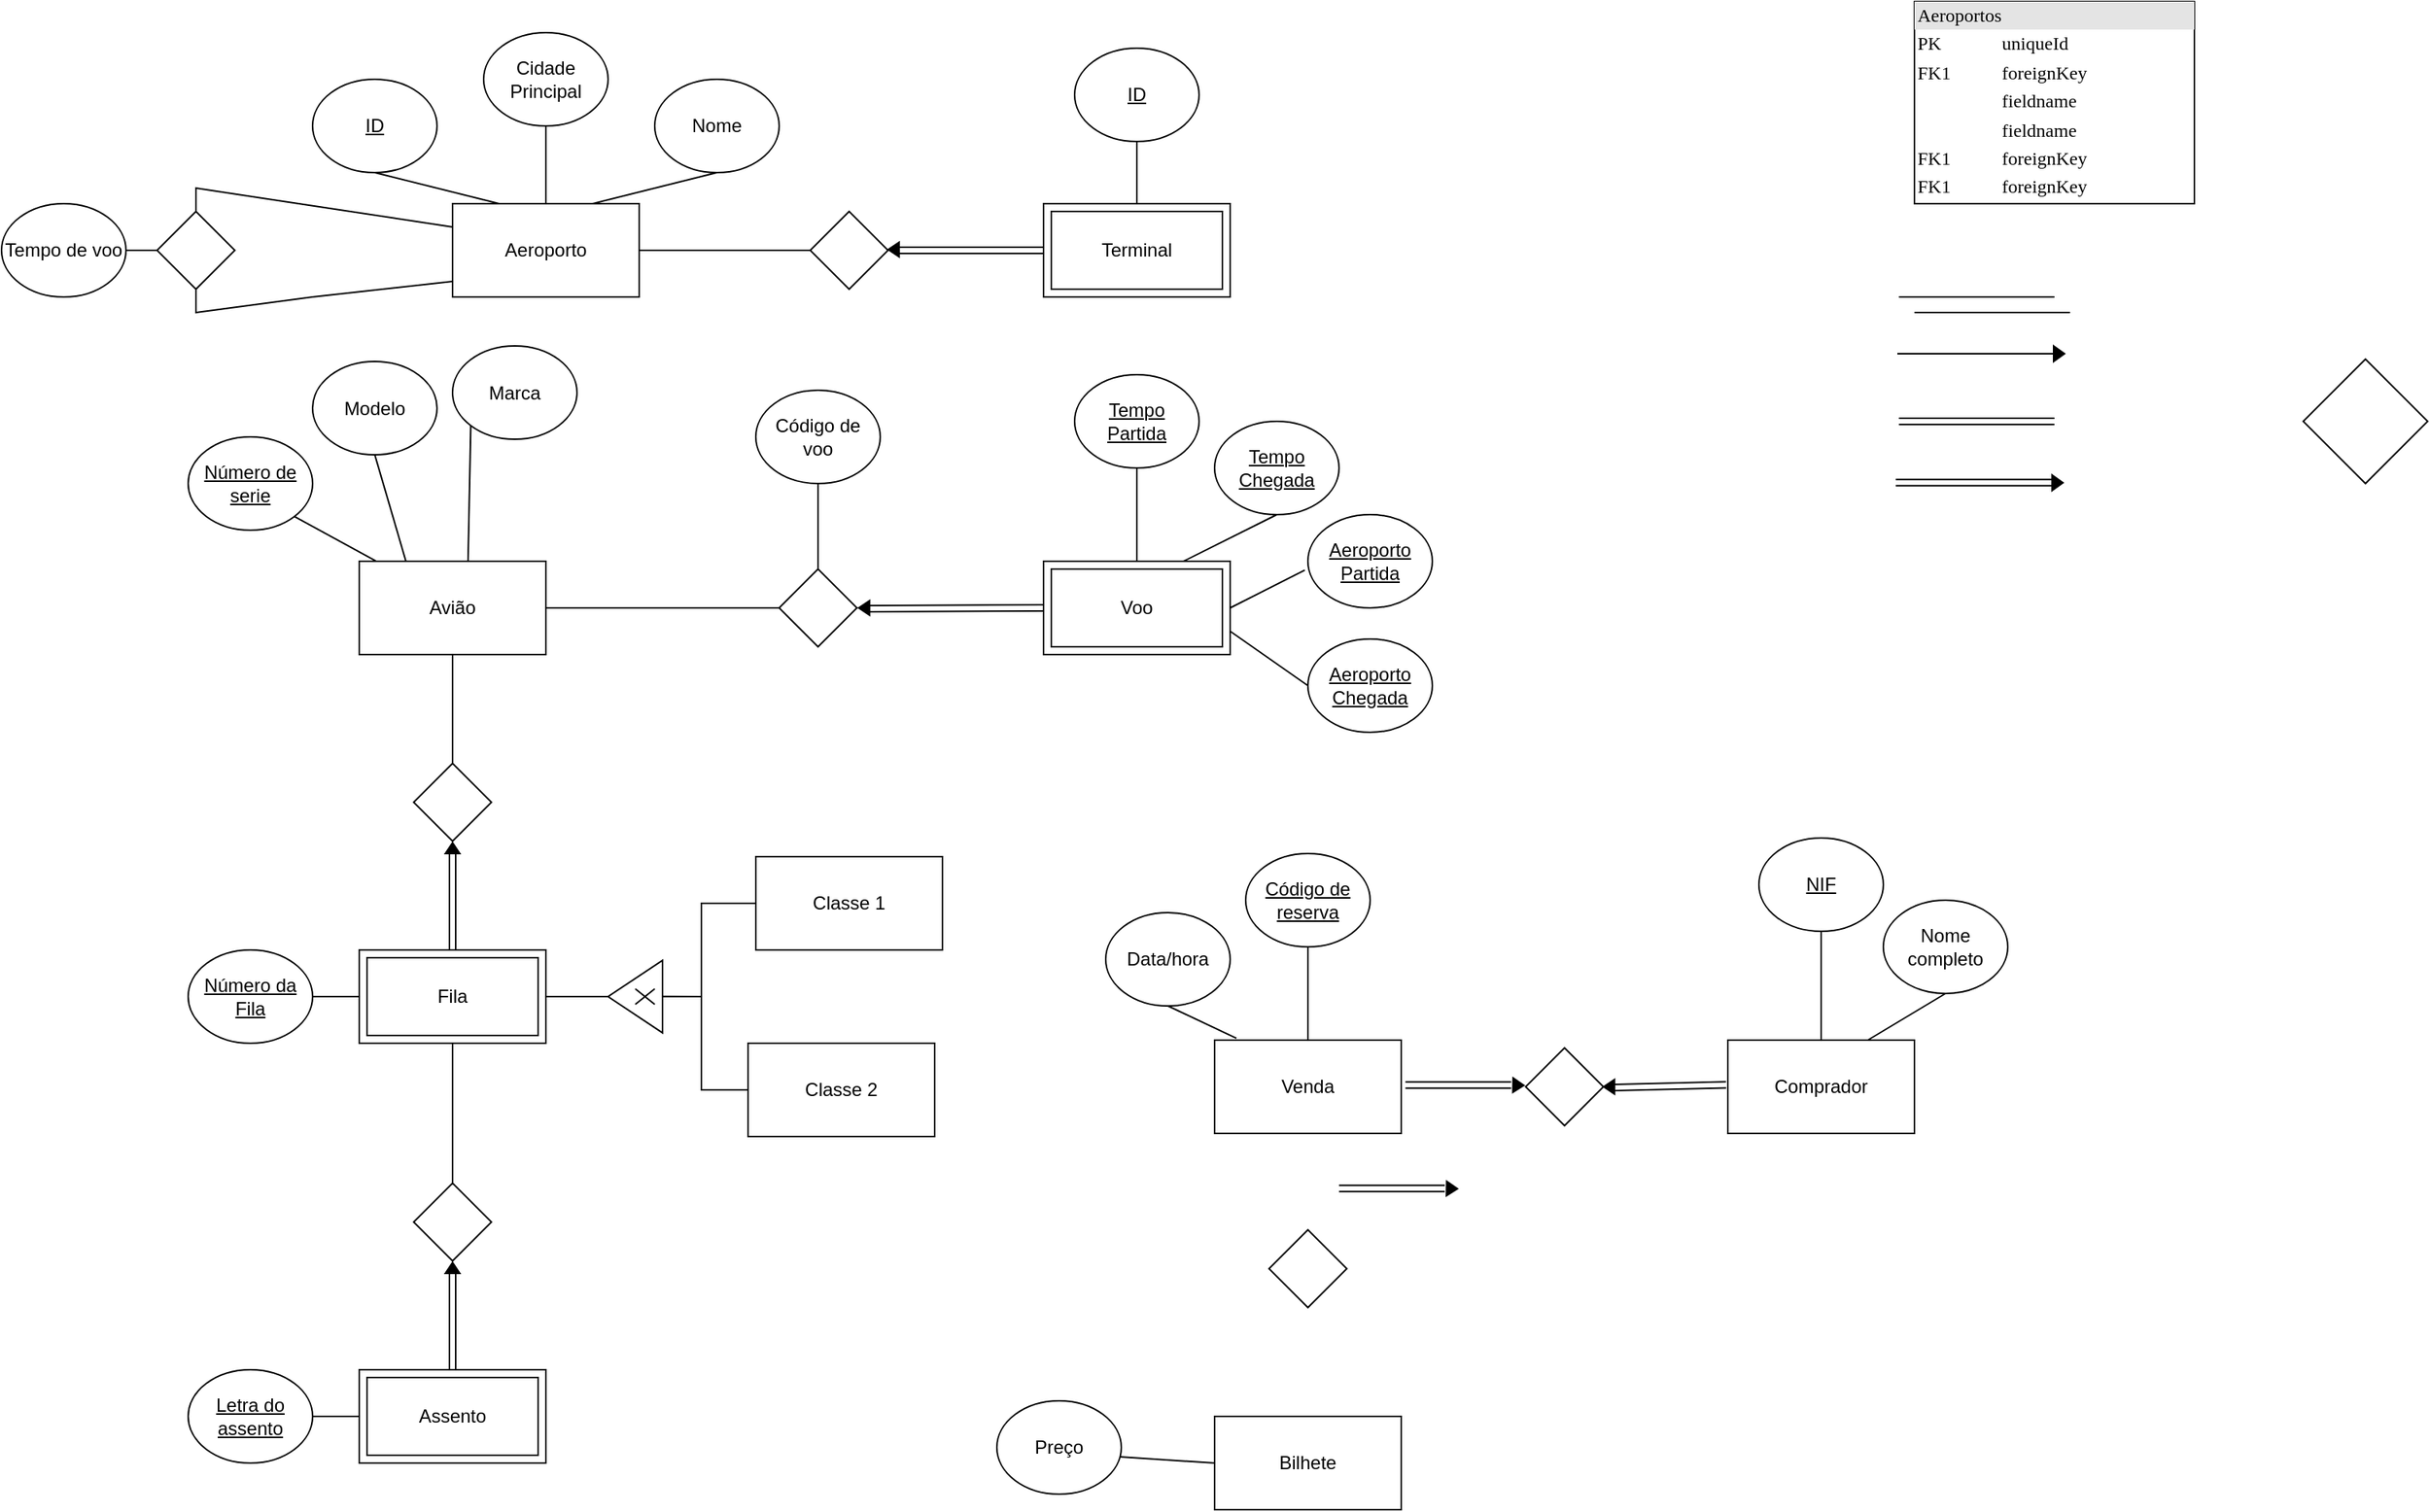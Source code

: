 <mxfile version="27.0.3">
  <diagram name="Page-1" id="2ca16b54-16f6-2749-3443-fa8db7711227">
    <mxGraphModel dx="1880" dy="423" grid="1" gridSize="10" guides="1" tooltips="1" connect="1" arrows="1" fold="1" page="1" pageScale="1" pageWidth="1100" pageHeight="850" background="none" math="0" shadow="0">
      <root>
        <mxCell id="0" />
        <mxCell id="1" parent="0" />
        <mxCell id="2ed32ef02a7f4228-2" value="&lt;div style=&quot;box-sizing: border-box; width: 100%; background: rgb(228, 228, 228); padding: 2px;&quot;&gt;Aeroportos&lt;/div&gt;&lt;table style=&quot;width: 100% ; font-size: 1em&quot; cellpadding=&quot;2&quot; cellspacing=&quot;0&quot;&gt;&lt;tbody&gt;&lt;tr&gt;&lt;td&gt;PK&lt;/td&gt;&lt;td&gt;uniqueId&lt;/td&gt;&lt;/tr&gt;&lt;tr&gt;&lt;td&gt;FK1&lt;/td&gt;&lt;td&gt;foreignKey&lt;/td&gt;&lt;/tr&gt;&lt;tr&gt;&lt;td&gt;&lt;/td&gt;&lt;td&gt;fieldname&lt;/td&gt;&lt;/tr&gt;&lt;tr&gt;&lt;td&gt;&lt;br&gt;&lt;/td&gt;&lt;td&gt;fieldname&lt;br&gt;&lt;/td&gt;&lt;/tr&gt;&lt;tr&gt;&lt;td&gt;FK1&lt;br&gt;&lt;/td&gt;&lt;td&gt;foreignKey&lt;br&gt;&lt;/td&gt;&lt;/tr&gt;&lt;tr&gt;&lt;td&gt;FK1&lt;br&gt;&lt;/td&gt;&lt;td&gt;foreignKey&lt;br&gt;&lt;/td&gt;&lt;/tr&gt;&lt;/tbody&gt;&lt;/table&gt;" style="verticalAlign=top;align=left;overflow=fill;html=1;rounded=0;shadow=0;comic=0;labelBackgroundColor=none;strokeWidth=1;fontFamily=Verdana;fontSize=12" parent="1" vertex="1">
          <mxGeometry x="1090" y="30" width="180" height="130" as="geometry" />
        </mxCell>
        <mxCell id="Xm3tBWq0qwTZGbFQvJrr-5" value="" style="endArrow=none;html=1;rounded=0;" parent="1" edge="1">
          <mxGeometry width="50" height="50" relative="1" as="geometry">
            <mxPoint x="1080" y="220" as="sourcePoint" />
            <mxPoint x="1180" y="220" as="targetPoint" />
          </mxGeometry>
        </mxCell>
        <mxCell id="Xm3tBWq0qwTZGbFQvJrr-7" value="" style="endArrow=classic;html=1;rounded=0;shape=link;" parent="1" edge="1">
          <mxGeometry width="50" height="50" relative="1" as="geometry">
            <mxPoint x="1080" y="300" as="sourcePoint" />
            <mxPoint x="1180" y="300" as="targetPoint" />
          </mxGeometry>
        </mxCell>
        <mxCell id="Xm3tBWq0qwTZGbFQvJrr-26" value="" style="group" parent="1" vertex="1" connectable="0">
          <mxGeometry x="1079" y="251.5" width="107.5" height="10" as="geometry" />
        </mxCell>
        <mxCell id="Xm3tBWq0qwTZGbFQvJrr-24" value="" style="endArrow=none;html=1;rounded=0;" parent="Xm3tBWq0qwTZGbFQvJrr-26" edge="1">
          <mxGeometry width="50" height="50" relative="1" as="geometry">
            <mxPoint y="4.94" as="sourcePoint" />
            <mxPoint x="100" y="4.94" as="targetPoint" />
          </mxGeometry>
        </mxCell>
        <mxCell id="Xm3tBWq0qwTZGbFQvJrr-25" value="" style="verticalLabelPosition=bottom;verticalAlign=top;html=1;shape=mxgraph.basic.acute_triangle;dx=0.5;rotation=90;fillColor=#000000;" parent="Xm3tBWq0qwTZGbFQvJrr-26" vertex="1">
          <mxGeometry x="99" y="1.5" width="10" height="7" as="geometry" />
        </mxCell>
        <mxCell id="Xm3tBWq0qwTZGbFQvJrr-27" value="" style="group" parent="1" vertex="1" connectable="0">
          <mxGeometry x="1078" y="334.5" width="107.5" height="10" as="geometry" />
        </mxCell>
        <mxCell id="Xm3tBWq0qwTZGbFQvJrr-9" value="" style="endArrow=classic;html=1;rounded=0;shape=link;" parent="Xm3tBWq0qwTZGbFQvJrr-27" edge="1">
          <mxGeometry width="50" height="50" relative="1" as="geometry">
            <mxPoint y="4.93" as="sourcePoint" />
            <mxPoint x="100" y="4.93" as="targetPoint" />
          </mxGeometry>
        </mxCell>
        <mxCell id="Xm3tBWq0qwTZGbFQvJrr-23" value="" style="verticalLabelPosition=bottom;verticalAlign=top;html=1;shape=mxgraph.basic.acute_triangle;dx=0.5;rotation=90;fillColor=#000000;" parent="Xm3tBWq0qwTZGbFQvJrr-27" vertex="1">
          <mxGeometry x="99" y="1.5" width="10" height="7" as="geometry" />
        </mxCell>
        <mxCell id="Xm3tBWq0qwTZGbFQvJrr-28" value="" style="rhombus;whiteSpace=wrap;html=1;strokeColor=default;align=center;verticalAlign=top;fontFamily=Helvetica;fontSize=12;fontColor=default;fillColor=#FFFFFF;" parent="1" vertex="1">
          <mxGeometry x="1340" y="260" width="80" height="80" as="geometry" />
        </mxCell>
        <mxCell id="Xm3tBWq0qwTZGbFQvJrr-31" value="" style="endArrow=none;html=1;rounded=0;" parent="1" edge="1">
          <mxGeometry width="50" height="50" relative="1" as="geometry">
            <mxPoint x="1090" y="230" as="sourcePoint" />
            <mxPoint x="1190" y="230" as="targetPoint" />
          </mxGeometry>
        </mxCell>
        <mxCell id="Xm3tBWq0qwTZGbFQvJrr-101" value="Aeroporto" style="rounded=0;whiteSpace=wrap;html=1;" parent="1" vertex="1">
          <mxGeometry x="150" y="160" width="120" height="60" as="geometry" />
        </mxCell>
        <mxCell id="Xm3tBWq0qwTZGbFQvJrr-102" value="&lt;u&gt;ID&lt;/u&gt;" style="ellipse;whiteSpace=wrap;html=1;" parent="1" vertex="1">
          <mxGeometry x="60" y="80" width="80" height="60" as="geometry" />
        </mxCell>
        <mxCell id="Xm3tBWq0qwTZGbFQvJrr-103" value="Cidade&lt;div&gt;Principal&lt;/div&gt;" style="ellipse;whiteSpace=wrap;html=1;" parent="1" vertex="1">
          <mxGeometry x="170" y="50" width="80" height="60" as="geometry" />
        </mxCell>
        <mxCell id="Xm3tBWq0qwTZGbFQvJrr-104" value="Nome" style="ellipse;whiteSpace=wrap;html=1;" parent="1" vertex="1">
          <mxGeometry x="280" y="80" width="80" height="60" as="geometry" />
        </mxCell>
        <mxCell id="Xm3tBWq0qwTZGbFQvJrr-105" value="" style="endArrow=none;html=1;rounded=0;entryX=0.25;entryY=0;entryDx=0;entryDy=0;exitX=0.5;exitY=1;exitDx=0;exitDy=0;" parent="1" source="Xm3tBWq0qwTZGbFQvJrr-102" target="Xm3tBWq0qwTZGbFQvJrr-101" edge="1">
          <mxGeometry width="50" height="50" relative="1" as="geometry">
            <mxPoint x="90" y="140" as="sourcePoint" />
            <mxPoint x="190" y="140" as="targetPoint" />
          </mxGeometry>
        </mxCell>
        <mxCell id="Xm3tBWq0qwTZGbFQvJrr-106" value="" style="endArrow=none;html=1;rounded=0;entryX=0.5;entryY=0;entryDx=0;entryDy=0;exitX=0.5;exitY=1;exitDx=0;exitDy=0;" parent="1" source="Xm3tBWq0qwTZGbFQvJrr-103" target="Xm3tBWq0qwTZGbFQvJrr-101" edge="1">
          <mxGeometry width="50" height="50" relative="1" as="geometry">
            <mxPoint x="160" y="130" as="sourcePoint" />
            <mxPoint x="260" y="130" as="targetPoint" />
          </mxGeometry>
        </mxCell>
        <mxCell id="Xm3tBWq0qwTZGbFQvJrr-107" value="" style="endArrow=none;html=1;rounded=0;entryX=0.5;entryY=1;entryDx=0;entryDy=0;exitX=0.75;exitY=0;exitDx=0;exitDy=0;" parent="1" source="Xm3tBWq0qwTZGbFQvJrr-101" target="Xm3tBWq0qwTZGbFQvJrr-104" edge="1">
          <mxGeometry width="50" height="50" relative="1" as="geometry">
            <mxPoint x="260" y="160" as="sourcePoint" />
            <mxPoint x="340" y="160" as="targetPoint" />
          </mxGeometry>
        </mxCell>
        <mxCell id="Xm3tBWq0qwTZGbFQvJrr-108" value="" style="rhombus;whiteSpace=wrap;html=1;strokeColor=default;align=center;verticalAlign=top;fontFamily=Helvetica;fontSize=12;fontColor=default;fillColor=#FFFFFF;" parent="1" vertex="1">
          <mxGeometry x="380" y="165" width="50" height="50" as="geometry" />
        </mxCell>
        <mxCell id="Xm3tBWq0qwTZGbFQvJrr-109" value="" style="endArrow=none;html=1;rounded=0;exitX=1;exitY=0.5;exitDx=0;exitDy=0;entryX=0;entryY=0.5;entryDx=0;entryDy=0;" parent="1" source="Xm3tBWq0qwTZGbFQvJrr-101" target="Xm3tBWq0qwTZGbFQvJrr-108" edge="1">
          <mxGeometry width="50" height="50" relative="1" as="geometry">
            <mxPoint x="270" y="189.66" as="sourcePoint" />
            <mxPoint x="370" y="189.66" as="targetPoint" />
          </mxGeometry>
        </mxCell>
        <mxCell id="Xm3tBWq0qwTZGbFQvJrr-110" value="" style="rounded=0;whiteSpace=wrap;html=1;" parent="1" vertex="1">
          <mxGeometry x="530" y="160" width="120" height="60" as="geometry" />
        </mxCell>
        <mxCell id="Xm3tBWq0qwTZGbFQvJrr-111" value="" style="group;strokeColor=none;rotation=-180;allowArrows=0;connectable=1;dashed=1;" parent="1" vertex="1" connectable="0">
          <mxGeometry x="430" y="185" width="100" height="10" as="geometry" />
        </mxCell>
        <mxCell id="Xm3tBWq0qwTZGbFQvJrr-112" value="" style="endArrow=classic;html=1;rounded=0;shape=link;exitX=0;exitY=0.5;exitDx=0;exitDy=0;" parent="Xm3tBWq0qwTZGbFQvJrr-111" source="Xm3tBWq0qwTZGbFQvJrr-110" edge="1">
          <mxGeometry width="50" height="50" relative="1" as="geometry">
            <mxPoint x="100" y="5" as="sourcePoint" />
            <mxPoint x="7" y="5" as="targetPoint" />
          </mxGeometry>
        </mxCell>
        <mxCell id="Xm3tBWq0qwTZGbFQvJrr-113" value="" style="verticalLabelPosition=bottom;verticalAlign=top;html=1;shape=mxgraph.basic.acute_triangle;dx=0.5;rotation=-90;fillColor=#000000;" parent="Xm3tBWq0qwTZGbFQvJrr-111" vertex="1">
          <mxGeometry x="-1" y="1" width="9.302" height="7" as="geometry" />
        </mxCell>
        <mxCell id="Xm3tBWq0qwTZGbFQvJrr-114" value="&lt;u&gt;ID&lt;/u&gt;" style="ellipse;whiteSpace=wrap;html=1;" parent="1" vertex="1">
          <mxGeometry x="550" y="60" width="80" height="60" as="geometry" />
        </mxCell>
        <mxCell id="Xm3tBWq0qwTZGbFQvJrr-115" value="" style="endArrow=none;html=1;rounded=0;entryX=0.5;entryY=0;entryDx=0;entryDy=0;exitX=0.5;exitY=1;exitDx=0;exitDy=0;" parent="1" source="Xm3tBWq0qwTZGbFQvJrr-114" target="Xm3tBWq0qwTZGbFQvJrr-110" edge="1">
          <mxGeometry width="50" height="50" relative="1" as="geometry">
            <mxPoint x="550" y="120" as="sourcePoint" />
            <mxPoint x="550" y="170" as="targetPoint" />
          </mxGeometry>
        </mxCell>
        <mxCell id="Xm3tBWq0qwTZGbFQvJrr-116" value="Avião" style="rounded=0;whiteSpace=wrap;html=1;" parent="1" vertex="1">
          <mxGeometry x="90" y="390" width="120" height="60" as="geometry" />
        </mxCell>
        <mxCell id="Xm3tBWq0qwTZGbFQvJrr-118" value="Modelo" style="ellipse;whiteSpace=wrap;html=1;" parent="1" vertex="1">
          <mxGeometry x="60" y="261.5" width="80" height="60" as="geometry" />
        </mxCell>
        <mxCell id="Xm3tBWq0qwTZGbFQvJrr-119" value="Marca" style="ellipse;whiteSpace=wrap;html=1;" parent="1" vertex="1">
          <mxGeometry x="150" y="251.5" width="80" height="60" as="geometry" />
        </mxCell>
        <mxCell id="Xm3tBWq0qwTZGbFQvJrr-120" value="&lt;u&gt;Número de serie&lt;/u&gt;" style="ellipse;whiteSpace=wrap;html=1;" parent="1" vertex="1">
          <mxGeometry x="-20" y="310" width="80" height="60" as="geometry" />
        </mxCell>
        <mxCell id="Xm3tBWq0qwTZGbFQvJrr-121" value="" style="endArrow=none;html=1;rounded=0;entryX=0.5;entryY=0;entryDx=0;entryDy=0;exitX=0.5;exitY=1;exitDx=0;exitDy=0;" parent="1" source="krPzvqMsLFsoxxaBYSxB-17" target="Xm3tBWq0qwTZGbFQvJrr-149" edge="1">
          <mxGeometry width="50" height="50" relative="1" as="geometry">
            <mxPoint x="110" y="320" as="sourcePoint" />
            <mxPoint x="149.17" y="360" as="targetPoint" />
          </mxGeometry>
        </mxCell>
        <mxCell id="Xm3tBWq0qwTZGbFQvJrr-122" value="" style="endArrow=none;html=1;rounded=0;entryX=0.25;entryY=0;entryDx=0;entryDy=0;exitX=0.5;exitY=1;exitDx=0;exitDy=0;" parent="1" source="Xm3tBWq0qwTZGbFQvJrr-118" target="Xm3tBWq0qwTZGbFQvJrr-116" edge="1">
          <mxGeometry width="50" height="50" relative="1" as="geometry">
            <mxPoint x="170" y="330" as="sourcePoint" />
            <mxPoint x="170" y="380" as="targetPoint" />
          </mxGeometry>
        </mxCell>
        <mxCell id="Xm3tBWq0qwTZGbFQvJrr-123" value="" style="endArrow=none;html=1;rounded=0;entryX=0.583;entryY=0;entryDx=0;entryDy=0;exitX=0;exitY=1;exitDx=0;exitDy=0;entryPerimeter=0;" parent="1" source="Xm3tBWq0qwTZGbFQvJrr-119" target="Xm3tBWq0qwTZGbFQvJrr-116" edge="1">
          <mxGeometry width="50" height="50" relative="1" as="geometry">
            <mxPoint x="230" y="370" as="sourcePoint" />
            <mxPoint x="230" y="420" as="targetPoint" />
          </mxGeometry>
        </mxCell>
        <mxCell id="Xm3tBWq0qwTZGbFQvJrr-124" value="" style="endArrow=none;html=1;rounded=0;entryX=0.089;entryY=-0.004;entryDx=0;entryDy=0;exitX=1;exitY=1;exitDx=0;exitDy=0;entryPerimeter=0;" parent="1" source="Xm3tBWq0qwTZGbFQvJrr-120" target="Xm3tBWq0qwTZGbFQvJrr-116" edge="1">
          <mxGeometry width="50" height="50" relative="1" as="geometry">
            <mxPoint x="160" y="340" as="sourcePoint" />
            <mxPoint x="160" y="390" as="targetPoint" />
          </mxGeometry>
        </mxCell>
        <mxCell id="Xm3tBWq0qwTZGbFQvJrr-125" value="" style="endArrow=none;html=1;rounded=0;exitX=0.5;exitY=1;exitDx=0;exitDy=0;entryX=0.5;entryY=0;entryDx=0;entryDy=0;" parent="1" source="Xm3tBWq0qwTZGbFQvJrr-116" target="Xm3tBWq0qwTZGbFQvJrr-126" edge="1">
          <mxGeometry width="50" height="50" relative="1" as="geometry">
            <mxPoint x="130" y="500" as="sourcePoint" />
            <mxPoint x="150" y="520" as="targetPoint" />
          </mxGeometry>
        </mxCell>
        <mxCell id="Xm3tBWq0qwTZGbFQvJrr-126" value="" style="rhombus;whiteSpace=wrap;html=1;strokeColor=default;align=center;verticalAlign=top;fontFamily=Helvetica;fontSize=12;fontColor=default;fillColor=#FFFFFF;" parent="1" vertex="1">
          <mxGeometry x="125" y="520" width="50" height="50" as="geometry" />
        </mxCell>
        <mxCell id="Xm3tBWq0qwTZGbFQvJrr-127" value="" style="group;strokeColor=none;rotation=-90;allowArrows=0;connectable=1;dashed=1;" parent="1" vertex="1" connectable="0">
          <mxGeometry x="100" y="616" width="100" height="10" as="geometry" />
        </mxCell>
        <mxCell id="Xm3tBWq0qwTZGbFQvJrr-128" value="" style="endArrow=classic;html=1;rounded=0;shape=link;exitX=0.5;exitY=0;exitDx=0;exitDy=0;" parent="Xm3tBWq0qwTZGbFQvJrr-127" source="Xm3tBWq0qwTZGbFQvJrr-131" edge="1">
          <mxGeometry width="50" height="50" relative="1" as="geometry">
            <mxPoint x="50.0" y="55" as="sourcePoint" />
            <mxPoint x="50.0" y="-38" as="targetPoint" />
          </mxGeometry>
        </mxCell>
        <mxCell id="Xm3tBWq0qwTZGbFQvJrr-129" value="" style="verticalLabelPosition=bottom;verticalAlign=top;html=1;shape=mxgraph.basic.acute_triangle;dx=0.5;rotation=0;fillColor=#000000;" parent="Xm3tBWq0qwTZGbFQvJrr-127" vertex="1">
          <mxGeometry x="45.35" y="-45" width="9.302" height="7" as="geometry" />
        </mxCell>
        <mxCell id="Xm3tBWq0qwTZGbFQvJrr-130" value="" style="group" parent="1" vertex="1" connectable="0">
          <mxGeometry x="90" y="640" width="120" height="60" as="geometry" />
        </mxCell>
        <mxCell id="Xm3tBWq0qwTZGbFQvJrr-131" value="" style="rounded=0;whiteSpace=wrap;html=1;" parent="Xm3tBWq0qwTZGbFQvJrr-130" vertex="1">
          <mxGeometry width="120" height="60" as="geometry" />
        </mxCell>
        <mxCell id="Xm3tBWq0qwTZGbFQvJrr-132" value="Fila" style="rounded=0;whiteSpace=wrap;html=1;" parent="Xm3tBWq0qwTZGbFQvJrr-130" vertex="1">
          <mxGeometry x="5" y="5" width="110" height="50" as="geometry" />
        </mxCell>
        <mxCell id="Xm3tBWq0qwTZGbFQvJrr-133" value="" style="rhombus;whiteSpace=wrap;html=1;strokeColor=default;align=center;verticalAlign=top;fontFamily=Helvetica;fontSize=12;fontColor=default;fillColor=#FFFFFF;" parent="1" vertex="1">
          <mxGeometry x="125" y="790" width="50" height="50" as="geometry" />
        </mxCell>
        <mxCell id="Xm3tBWq0qwTZGbFQvJrr-134" value="" style="group;strokeColor=none;rotation=-90;allowArrows=0;connectable=1;dashed=1;" parent="1" vertex="1" connectable="0">
          <mxGeometry x="100" y="886" width="100" height="10" as="geometry" />
        </mxCell>
        <mxCell id="Xm3tBWq0qwTZGbFQvJrr-135" value="" style="endArrow=classic;html=1;rounded=0;shape=link;exitX=0.5;exitY=0;exitDx=0;exitDy=0;" parent="Xm3tBWq0qwTZGbFQvJrr-134" source="Xm3tBWq0qwTZGbFQvJrr-138" edge="1">
          <mxGeometry width="50" height="50" relative="1" as="geometry">
            <mxPoint x="50.0" y="55" as="sourcePoint" />
            <mxPoint x="50.0" y="-38" as="targetPoint" />
          </mxGeometry>
        </mxCell>
        <mxCell id="Xm3tBWq0qwTZGbFQvJrr-136" value="" style="verticalLabelPosition=bottom;verticalAlign=top;html=1;shape=mxgraph.basic.acute_triangle;dx=0.5;rotation=0;fillColor=#000000;" parent="Xm3tBWq0qwTZGbFQvJrr-134" vertex="1">
          <mxGeometry x="45.35" y="-45" width="9.302" height="7" as="geometry" />
        </mxCell>
        <mxCell id="Xm3tBWq0qwTZGbFQvJrr-137" value="" style="group" parent="1" vertex="1" connectable="0">
          <mxGeometry x="90" y="910" width="120" height="60" as="geometry" />
        </mxCell>
        <mxCell id="Xm3tBWq0qwTZGbFQvJrr-138" value="" style="rounded=0;whiteSpace=wrap;html=1;" parent="Xm3tBWq0qwTZGbFQvJrr-137" vertex="1">
          <mxGeometry width="120" height="60" as="geometry" />
        </mxCell>
        <mxCell id="Xm3tBWq0qwTZGbFQvJrr-139" value="Assento" style="rounded=0;whiteSpace=wrap;html=1;" parent="Xm3tBWq0qwTZGbFQvJrr-137" vertex="1">
          <mxGeometry x="5" y="5" width="110" height="50" as="geometry" />
        </mxCell>
        <mxCell id="Xm3tBWq0qwTZGbFQvJrr-140" value="" style="endArrow=none;html=1;rounded=0;exitX=0.5;exitY=1;exitDx=0;exitDy=0;entryX=0.5;entryY=0;entryDx=0;entryDy=0;" parent="1" source="Xm3tBWq0qwTZGbFQvJrr-131" target="Xm3tBWq0qwTZGbFQvJrr-133" edge="1">
          <mxGeometry width="50" height="50" relative="1" as="geometry">
            <mxPoint x="130" y="710" as="sourcePoint" />
            <mxPoint x="130" y="780" as="targetPoint" />
          </mxGeometry>
        </mxCell>
        <mxCell id="Xm3tBWq0qwTZGbFQvJrr-141" value="" style="group" parent="1" vertex="1" connectable="0">
          <mxGeometry x="250" y="646.66" width="35" height="46.67" as="geometry" />
        </mxCell>
        <mxCell id="Xm3tBWq0qwTZGbFQvJrr-142" value="" style="triangle;whiteSpace=wrap;html=1;rotation=-180;" parent="Xm3tBWq0qwTZGbFQvJrr-141" vertex="1">
          <mxGeometry y="-1.137e-13" width="35" height="46.67" as="geometry" />
        </mxCell>
        <mxCell id="Xm3tBWq0qwTZGbFQvJrr-143" value="" style="shape=mxgraph.sysml.x;" parent="Xm3tBWq0qwTZGbFQvJrr-141" vertex="1">
          <mxGeometry x="17.5" y="18.34" width="12.5" height="10" as="geometry" />
        </mxCell>
        <mxCell id="Xm3tBWq0qwTZGbFQvJrr-144" value="" style="endArrow=none;html=1;rounded=0;exitX=1;exitY=0.5;exitDx=0;exitDy=0;entryX=1;entryY=0.5;entryDx=0;entryDy=0;" parent="1" source="Xm3tBWq0qwTZGbFQvJrr-131" target="Xm3tBWq0qwTZGbFQvJrr-142" edge="1">
          <mxGeometry width="50" height="50" relative="1" as="geometry">
            <mxPoint x="230" y="680" as="sourcePoint" />
            <mxPoint x="230" y="750" as="targetPoint" />
          </mxGeometry>
        </mxCell>
        <mxCell id="Xm3tBWq0qwTZGbFQvJrr-145" value="Classe 1" style="rounded=0;whiteSpace=wrap;html=1;" parent="1" vertex="1">
          <mxGeometry x="345" y="580" width="120" height="60" as="geometry" />
        </mxCell>
        <mxCell id="Xm3tBWq0qwTZGbFQvJrr-146" value="Classe 2" style="rounded=0;whiteSpace=wrap;html=1;" parent="1" vertex="1">
          <mxGeometry x="340" y="700" width="120" height="60" as="geometry" />
        </mxCell>
        <mxCell id="Xm3tBWq0qwTZGbFQvJrr-147" value="" style="endArrow=none;html=1;rounded=0;exitX=1;exitY=0.5;exitDx=0;exitDy=0;entryX=0;entryY=0.5;entryDx=0;entryDy=0;" parent="1" target="Xm3tBWq0qwTZGbFQvJrr-145" edge="1">
          <mxGeometry width="50" height="50" relative="1" as="geometry">
            <mxPoint x="285" y="669.83" as="sourcePoint" />
            <mxPoint x="310" y="570" as="targetPoint" />
            <Array as="points">
              <mxPoint x="310" y="670" />
              <mxPoint x="310" y="610" />
            </Array>
          </mxGeometry>
        </mxCell>
        <mxCell id="Xm3tBWq0qwTZGbFQvJrr-148" value="" style="endArrow=none;html=1;rounded=0;entryX=0;entryY=0.5;entryDx=0;entryDy=0;exitX=0;exitY=0.5;exitDx=0;exitDy=0;" parent="1" source="Xm3tBWq0qwTZGbFQvJrr-142" target="Xm3tBWq0qwTZGbFQvJrr-146" edge="1">
          <mxGeometry width="50" height="50" relative="1" as="geometry">
            <mxPoint x="285" y="670" as="sourcePoint" />
            <mxPoint x="340" y="730" as="targetPoint" />
            <Array as="points">
              <mxPoint x="310" y="670" />
              <mxPoint x="310" y="730" />
            </Array>
          </mxGeometry>
        </mxCell>
        <mxCell id="Xm3tBWq0qwTZGbFQvJrr-149" value="" style="rhombus;whiteSpace=wrap;html=1;strokeColor=default;align=center;verticalAlign=top;fontFamily=Helvetica;fontSize=12;fontColor=default;fillColor=#FFFFFF;" parent="1" vertex="1">
          <mxGeometry x="360" y="395" width="50" height="50" as="geometry" />
        </mxCell>
        <mxCell id="Xm3tBWq0qwTZGbFQvJrr-150" value="" style="endArrow=none;html=1;rounded=0;exitX=1;exitY=0.5;exitDx=0;exitDy=0;entryX=0;entryY=0.5;entryDx=0;entryDy=0;" parent="1" source="Xm3tBWq0qwTZGbFQvJrr-116" target="Xm3tBWq0qwTZGbFQvJrr-149" edge="1">
          <mxGeometry width="50" height="50" relative="1" as="geometry">
            <mxPoint x="220" y="450" as="sourcePoint" />
            <mxPoint x="330" y="450" as="targetPoint" />
          </mxGeometry>
        </mxCell>
        <mxCell id="Xm3tBWq0qwTZGbFQvJrr-151" value="" style="group;strokeColor=none;rotation=-180;allowArrows=0;connectable=1;dashed=1;" parent="1" vertex="1" connectable="0">
          <mxGeometry x="411" y="415.5" width="100" height="10" as="geometry" />
        </mxCell>
        <mxCell id="Xm3tBWq0qwTZGbFQvJrr-152" value="" style="endArrow=classic;html=1;rounded=0;shape=link;exitX=0;exitY=0.5;exitDx=0;exitDy=0;" parent="Xm3tBWq0qwTZGbFQvJrr-151" source="Xm3tBWq0qwTZGbFQvJrr-155" edge="1">
          <mxGeometry width="50" height="50" relative="1" as="geometry">
            <mxPoint x="100" y="5" as="sourcePoint" />
            <mxPoint x="7" y="5" as="targetPoint" />
          </mxGeometry>
        </mxCell>
        <mxCell id="Xm3tBWq0qwTZGbFQvJrr-153" value="" style="verticalLabelPosition=bottom;verticalAlign=top;html=1;shape=mxgraph.basic.acute_triangle;dx=0.5;rotation=-90;fillColor=#000000;" parent="Xm3tBWq0qwTZGbFQvJrr-151" vertex="1">
          <mxGeometry x="-1" y="1" width="9.302" height="7" as="geometry" />
        </mxCell>
        <mxCell id="Xm3tBWq0qwTZGbFQvJrr-154" value="" style="group" parent="1" vertex="1" connectable="0">
          <mxGeometry x="530" y="390" width="120" height="60" as="geometry" />
        </mxCell>
        <mxCell id="Xm3tBWq0qwTZGbFQvJrr-155" value="" style="rounded=0;whiteSpace=wrap;html=1;" parent="Xm3tBWq0qwTZGbFQvJrr-154" vertex="1">
          <mxGeometry width="120" height="60" as="geometry" />
        </mxCell>
        <mxCell id="Xm3tBWq0qwTZGbFQvJrr-156" value="Voo" style="rounded=0;whiteSpace=wrap;html=1;" parent="Xm3tBWq0qwTZGbFQvJrr-154" vertex="1">
          <mxGeometry x="5" y="5" width="110" height="50" as="geometry" />
        </mxCell>
        <mxCell id="Xm3tBWq0qwTZGbFQvJrr-157" value="&lt;u&gt;Tempo&lt;/u&gt;&lt;div&gt;&lt;u&gt;Partida&lt;/u&gt;&lt;/div&gt;" style="ellipse;whiteSpace=wrap;html=1;" parent="1" vertex="1">
          <mxGeometry x="550" y="270" width="80" height="60" as="geometry" />
        </mxCell>
        <mxCell id="Xm3tBWq0qwTZGbFQvJrr-158" value="&lt;u&gt;Tempo&lt;/u&gt;&lt;div&gt;&lt;u&gt;Chegada&lt;/u&gt;&lt;/div&gt;" style="ellipse;whiteSpace=wrap;html=1;" parent="1" vertex="1">
          <mxGeometry x="640" y="300" width="80" height="60" as="geometry" />
        </mxCell>
        <mxCell id="Xm3tBWq0qwTZGbFQvJrr-160" value="" style="endArrow=none;html=1;rounded=0;entryX=0.5;entryY=1;entryDx=0;entryDy=0;exitX=0.5;exitY=0;exitDx=0;exitDy=0;" parent="1" source="Xm3tBWq0qwTZGbFQvJrr-155" target="Xm3tBWq0qwTZGbFQvJrr-157" edge="1">
          <mxGeometry width="50" height="50" relative="1" as="geometry">
            <mxPoint x="540" y="370" as="sourcePoint" />
            <mxPoint x="620" y="350" as="targetPoint" />
          </mxGeometry>
        </mxCell>
        <mxCell id="Xm3tBWq0qwTZGbFQvJrr-161" value="" style="endArrow=none;html=1;rounded=0;entryX=0.5;entryY=1;entryDx=0;entryDy=0;exitX=0.75;exitY=0;exitDx=0;exitDy=0;" parent="1" source="Xm3tBWq0qwTZGbFQvJrr-155" target="Xm3tBWq0qwTZGbFQvJrr-158" edge="1">
          <mxGeometry width="50" height="50" relative="1" as="geometry">
            <mxPoint x="670" y="425.5" as="sourcePoint" />
            <mxPoint x="670" y="365.5" as="targetPoint" />
          </mxGeometry>
        </mxCell>
        <mxCell id="krPzvqMsLFsoxxaBYSxB-1" value="&lt;u&gt;Número da Fila&lt;/u&gt;" style="ellipse;whiteSpace=wrap;html=1;" vertex="1" parent="1">
          <mxGeometry x="-20" y="640" width="80" height="60" as="geometry" />
        </mxCell>
        <mxCell id="krPzvqMsLFsoxxaBYSxB-3" value="" style="endArrow=none;html=1;rounded=0;exitX=1;exitY=0.5;exitDx=0;exitDy=0;entryX=0;entryY=0.5;entryDx=0;entryDy=0;" edge="1" parent="1" source="krPzvqMsLFsoxxaBYSxB-1" target="Xm3tBWq0qwTZGbFQvJrr-131">
          <mxGeometry width="50" height="50" relative="1" as="geometry">
            <mxPoint x="300" y="500" as="sourcePoint" />
            <mxPoint x="350" y="450" as="targetPoint" />
          </mxGeometry>
        </mxCell>
        <mxCell id="krPzvqMsLFsoxxaBYSxB-4" value="&lt;u&gt;Letra do assento&lt;/u&gt;" style="ellipse;whiteSpace=wrap;html=1;" vertex="1" parent="1">
          <mxGeometry x="-20" y="910" width="80" height="60" as="geometry" />
        </mxCell>
        <mxCell id="krPzvqMsLFsoxxaBYSxB-5" value="" style="endArrow=none;html=1;rounded=0;exitX=1;exitY=0.5;exitDx=0;exitDy=0;entryX=0;entryY=0.5;entryDx=0;entryDy=0;" edge="1" parent="1" source="krPzvqMsLFsoxxaBYSxB-4">
          <mxGeometry width="50" height="50" relative="1" as="geometry">
            <mxPoint x="300" y="770" as="sourcePoint" />
            <mxPoint x="90" y="940" as="targetPoint" />
          </mxGeometry>
        </mxCell>
        <mxCell id="krPzvqMsLFsoxxaBYSxB-6" value="&lt;u&gt;Aeroporto Chegada&lt;/u&gt;" style="ellipse;whiteSpace=wrap;html=1;" vertex="1" parent="1">
          <mxGeometry x="700" y="440" width="80" height="60" as="geometry" />
        </mxCell>
        <mxCell id="krPzvqMsLFsoxxaBYSxB-7" value="&lt;u&gt;Aeroporto Partida&lt;/u&gt;" style="ellipse;whiteSpace=wrap;html=1;" vertex="1" parent="1">
          <mxGeometry x="700" y="360" width="80" height="60" as="geometry" />
        </mxCell>
        <mxCell id="krPzvqMsLFsoxxaBYSxB-8" value="" style="endArrow=none;html=1;rounded=0;entryX=0;entryY=0.5;entryDx=0;entryDy=0;exitX=1;exitY=0.75;exitDx=0;exitDy=0;" edge="1" parent="1" target="krPzvqMsLFsoxxaBYSxB-6" source="Xm3tBWq0qwTZGbFQvJrr-155">
          <mxGeometry width="50" height="50" relative="1" as="geometry">
            <mxPoint x="551" y="605" as="sourcePoint" />
            <mxPoint x="581" y="565" as="targetPoint" />
          </mxGeometry>
        </mxCell>
        <mxCell id="krPzvqMsLFsoxxaBYSxB-9" value="" style="endArrow=none;html=1;rounded=0;entryX=-0.025;entryY=0.595;entryDx=0;entryDy=0;exitX=1;exitY=0.5;exitDx=0;exitDy=0;entryPerimeter=0;" edge="1" parent="1" target="krPzvqMsLFsoxxaBYSxB-7" source="Xm3tBWq0qwTZGbFQvJrr-155">
          <mxGeometry width="50" height="50" relative="1" as="geometry">
            <mxPoint x="581" y="605" as="sourcePoint" />
            <mxPoint x="631" y="580.5" as="targetPoint" />
          </mxGeometry>
        </mxCell>
        <mxCell id="krPzvqMsLFsoxxaBYSxB-10" value="" style="rhombus;whiteSpace=wrap;html=1;strokeColor=default;align=center;verticalAlign=top;fontFamily=Helvetica;fontSize=12;fontColor=default;fillColor=#FFFFFF;" vertex="1" parent="1">
          <mxGeometry x="-40" y="165" width="50" height="50" as="geometry" />
        </mxCell>
        <mxCell id="krPzvqMsLFsoxxaBYSxB-12" value="" style="endArrow=none;html=1;rounded=0;exitX=0.5;exitY=1;exitDx=0;exitDy=0;" edge="1" parent="1" source="krPzvqMsLFsoxxaBYSxB-10">
          <mxGeometry width="50" height="50" relative="1" as="geometry">
            <mxPoint x="220" y="310" as="sourcePoint" />
            <mxPoint x="150" y="210" as="targetPoint" />
            <Array as="points">
              <mxPoint x="-15" y="230" />
              <mxPoint x="60" y="220" />
            </Array>
          </mxGeometry>
        </mxCell>
        <mxCell id="krPzvqMsLFsoxxaBYSxB-13" value="" style="endArrow=none;html=1;rounded=0;exitX=0.5;exitY=0;exitDx=0;exitDy=0;entryX=0;entryY=0.25;entryDx=0;entryDy=0;" edge="1" parent="1" source="krPzvqMsLFsoxxaBYSxB-10" target="Xm3tBWq0qwTZGbFQvJrr-101">
          <mxGeometry width="50" height="50" relative="1" as="geometry">
            <mxPoint x="220" y="310" as="sourcePoint" />
            <mxPoint x="270" y="260" as="targetPoint" />
            <Array as="points">
              <mxPoint x="-15" y="150" />
            </Array>
          </mxGeometry>
        </mxCell>
        <mxCell id="krPzvqMsLFsoxxaBYSxB-14" value="" style="endArrow=none;html=1;rounded=0;entryX=0;entryY=0.5;entryDx=0;entryDy=0;" edge="1" parent="1" target="krPzvqMsLFsoxxaBYSxB-10">
          <mxGeometry width="50" height="50" relative="1" as="geometry">
            <mxPoint x="-60" y="190" as="sourcePoint" />
            <mxPoint x="270" y="260" as="targetPoint" />
          </mxGeometry>
        </mxCell>
        <mxCell id="krPzvqMsLFsoxxaBYSxB-15" value="Tempo de voo" style="ellipse;whiteSpace=wrap;html=1;" vertex="1" parent="1">
          <mxGeometry x="-140" y="160" width="80" height="60" as="geometry" />
        </mxCell>
        <mxCell id="krPzvqMsLFsoxxaBYSxB-16" value="Terminal" style="rounded=0;whiteSpace=wrap;html=1;" vertex="1" parent="1">
          <mxGeometry x="535" y="165" width="110" height="50" as="geometry" />
        </mxCell>
        <mxCell id="krPzvqMsLFsoxxaBYSxB-17" value="Código de&lt;div&gt;voo&lt;/div&gt;" style="ellipse;whiteSpace=wrap;html=1;" vertex="1" parent="1">
          <mxGeometry x="345" y="280" width="80" height="60" as="geometry" />
        </mxCell>
        <mxCell id="krPzvqMsLFsoxxaBYSxB-19" value="" style="group" vertex="1" connectable="0" parent="1">
          <mxGeometry x="640" y="698" width="120" height="60" as="geometry" />
        </mxCell>
        <mxCell id="krPzvqMsLFsoxxaBYSxB-20" value="Venda" style="rounded=0;whiteSpace=wrap;html=1;" vertex="1" parent="krPzvqMsLFsoxxaBYSxB-19">
          <mxGeometry width="120" height="60" as="geometry" />
        </mxCell>
        <mxCell id="krPzvqMsLFsoxxaBYSxB-22" value="&lt;u&gt;Código de reserva&lt;/u&gt;" style="ellipse;whiteSpace=wrap;html=1;" vertex="1" parent="1">
          <mxGeometry x="660" y="578" width="80" height="60" as="geometry" />
        </mxCell>
        <mxCell id="krPzvqMsLFsoxxaBYSxB-23" value="Data/hora" style="ellipse;whiteSpace=wrap;html=1;" vertex="1" parent="1">
          <mxGeometry x="570" y="616" width="80" height="60" as="geometry" />
        </mxCell>
        <mxCell id="krPzvqMsLFsoxxaBYSxB-24" value="" style="endArrow=none;html=1;rounded=0;entryX=0.5;entryY=1;entryDx=0;entryDy=0;exitX=0.5;exitY=0;exitDx=0;exitDy=0;" edge="1" parent="1" source="krPzvqMsLFsoxxaBYSxB-20" target="krPzvqMsLFsoxxaBYSxB-22">
          <mxGeometry width="50" height="50" relative="1" as="geometry">
            <mxPoint x="650" y="678" as="sourcePoint" />
            <mxPoint x="730" y="658" as="targetPoint" />
          </mxGeometry>
        </mxCell>
        <mxCell id="krPzvqMsLFsoxxaBYSxB-25" value="" style="endArrow=none;html=1;rounded=0;entryX=0.5;entryY=1;entryDx=0;entryDy=0;exitX=0.117;exitY=-0.02;exitDx=0;exitDy=0;exitPerimeter=0;" edge="1" parent="1" source="krPzvqMsLFsoxxaBYSxB-20" target="krPzvqMsLFsoxxaBYSxB-23">
          <mxGeometry width="50" height="50" relative="1" as="geometry">
            <mxPoint x="780" y="733.5" as="sourcePoint" />
            <mxPoint x="780" y="673.5" as="targetPoint" />
          </mxGeometry>
        </mxCell>
        <mxCell id="krPzvqMsLFsoxxaBYSxB-40" value="" style="group" vertex="1" connectable="0" parent="1">
          <mxGeometry x="970" y="698" width="120" height="60" as="geometry" />
        </mxCell>
        <mxCell id="krPzvqMsLFsoxxaBYSxB-41" value="Comprador" style="rounded=0;whiteSpace=wrap;html=1;" vertex="1" parent="krPzvqMsLFsoxxaBYSxB-40">
          <mxGeometry width="120" height="60" as="geometry" />
        </mxCell>
        <mxCell id="krPzvqMsLFsoxxaBYSxB-42" value="&lt;u&gt;NIF&lt;/u&gt;" style="ellipse;whiteSpace=wrap;html=1;" vertex="1" parent="1">
          <mxGeometry x="990" y="568" width="80" height="60" as="geometry" />
        </mxCell>
        <mxCell id="krPzvqMsLFsoxxaBYSxB-43" value="Nome completo" style="ellipse;whiteSpace=wrap;html=1;" vertex="1" parent="1">
          <mxGeometry x="1070" y="608" width="80" height="60" as="geometry" />
        </mxCell>
        <mxCell id="krPzvqMsLFsoxxaBYSxB-44" value="" style="endArrow=none;html=1;rounded=0;entryX=0.5;entryY=1;entryDx=0;entryDy=0;exitX=0.5;exitY=0;exitDx=0;exitDy=0;" edge="1" parent="1" source="krPzvqMsLFsoxxaBYSxB-41" target="krPzvqMsLFsoxxaBYSxB-42">
          <mxGeometry width="50" height="50" relative="1" as="geometry">
            <mxPoint x="960" y="678" as="sourcePoint" />
            <mxPoint x="1040" y="658" as="targetPoint" />
          </mxGeometry>
        </mxCell>
        <mxCell id="krPzvqMsLFsoxxaBYSxB-45" value="" style="endArrow=none;html=1;rounded=0;entryX=0.5;entryY=1;entryDx=0;entryDy=0;exitX=0.75;exitY=0;exitDx=0;exitDy=0;" edge="1" parent="1" source="krPzvqMsLFsoxxaBYSxB-41" target="krPzvqMsLFsoxxaBYSxB-43">
          <mxGeometry width="50" height="50" relative="1" as="geometry">
            <mxPoint x="1090" y="733.5" as="sourcePoint" />
            <mxPoint x="1090" y="673.5" as="targetPoint" />
          </mxGeometry>
        </mxCell>
        <mxCell id="krPzvqMsLFsoxxaBYSxB-46" value="" style="rhombus;whiteSpace=wrap;html=1;strokeColor=default;align=center;verticalAlign=top;fontFamily=Helvetica;fontSize=12;fontColor=default;fillColor=#FFFFFF;" vertex="1" parent="1">
          <mxGeometry x="840" y="703" width="50" height="50" as="geometry" />
        </mxCell>
        <mxCell id="krPzvqMsLFsoxxaBYSxB-48" value="" style="group;strokeColor=none;rotation=-180;allowArrows=0;connectable=1;dashed=1;" vertex="1" connectable="0" parent="1">
          <mxGeometry x="890" y="723.5" width="100" height="10" as="geometry" />
        </mxCell>
        <mxCell id="krPzvqMsLFsoxxaBYSxB-49" value="" style="endArrow=classic;html=1;rounded=0;shape=link;exitX=0.211;exitY=0.674;exitDx=0;exitDy=0;exitPerimeter=0;" edge="1" parent="krPzvqMsLFsoxxaBYSxB-48" source="krPzvqMsLFsoxxaBYSxB-48">
          <mxGeometry width="50" height="50" relative="1" as="geometry">
            <mxPoint x="80" y="6.5" as="sourcePoint" />
            <mxPoint x="7" y="5" as="targetPoint" />
          </mxGeometry>
        </mxCell>
        <mxCell id="krPzvqMsLFsoxxaBYSxB-50" value="" style="verticalLabelPosition=bottom;verticalAlign=top;html=1;shape=mxgraph.basic.acute_triangle;dx=0.5;rotation=-90;fillColor=#000000;" vertex="1" parent="krPzvqMsLFsoxxaBYSxB-48">
          <mxGeometry x="-1" y="1" width="9.302" height="7" as="geometry" />
        </mxCell>
        <mxCell id="krPzvqMsLFsoxxaBYSxB-51" value="" style="endArrow=classic;html=1;rounded=0;shape=link;" edge="1" parent="1">
          <mxGeometry width="50" height="50" relative="1" as="geometry">
            <mxPoint x="762.7" y="726.86" as="sourcePoint" />
            <mxPoint x="830.7" y="726.86" as="targetPoint" />
          </mxGeometry>
        </mxCell>
        <mxCell id="krPzvqMsLFsoxxaBYSxB-52" value="" style="verticalLabelPosition=bottom;verticalAlign=top;html=1;shape=mxgraph.basic.acute_triangle;dx=0.5;rotation=91;fillColor=#000000;" vertex="1" parent="1">
          <mxGeometry x="830.7" y="723.5" width="9.302" height="7" as="geometry" />
        </mxCell>
        <mxCell id="krPzvqMsLFsoxxaBYSxB-53" value="" style="group" vertex="1" connectable="0" parent="1">
          <mxGeometry x="640" y="940" width="120" height="60" as="geometry" />
        </mxCell>
        <mxCell id="krPzvqMsLFsoxxaBYSxB-54" value="Bilhete" style="rounded=0;whiteSpace=wrap;html=1;" vertex="1" parent="krPzvqMsLFsoxxaBYSxB-53">
          <mxGeometry width="120" height="60" as="geometry" />
        </mxCell>
        <mxCell id="krPzvqMsLFsoxxaBYSxB-56" value="Preço" style="ellipse;whiteSpace=wrap;html=1;" vertex="1" parent="1">
          <mxGeometry x="500" y="930" width="80" height="60" as="geometry" />
        </mxCell>
        <mxCell id="krPzvqMsLFsoxxaBYSxB-59" value="" style="endArrow=none;html=1;rounded=0;entryX=0.984;entryY=0.599;entryDx=0;entryDy=0;exitX=0;exitY=0.5;exitDx=0;exitDy=0;entryPerimeter=0;" edge="1" parent="1">
          <mxGeometry width="50" height="50" relative="1" as="geometry">
            <mxPoint x="640" y="970" as="sourcePoint" />
            <mxPoint x="579" y="966" as="targetPoint" />
          </mxGeometry>
        </mxCell>
        <mxCell id="krPzvqMsLFsoxxaBYSxB-60" value="" style="rhombus;whiteSpace=wrap;html=1;strokeColor=default;align=center;verticalAlign=top;fontFamily=Helvetica;fontSize=12;fontColor=default;fillColor=#FFFFFF;" vertex="1" parent="1">
          <mxGeometry x="675" y="820" width="50" height="50" as="geometry" />
        </mxCell>
        <mxCell id="krPzvqMsLFsoxxaBYSxB-62" value="" style="endArrow=classic;html=1;rounded=0;shape=link;" edge="1" parent="1">
          <mxGeometry width="50" height="50" relative="1" as="geometry">
            <mxPoint x="720" y="793.36" as="sourcePoint" />
            <mxPoint x="788" y="793.36" as="targetPoint" />
          </mxGeometry>
        </mxCell>
        <mxCell id="krPzvqMsLFsoxxaBYSxB-63" value="" style="verticalLabelPosition=bottom;verticalAlign=top;html=1;shape=mxgraph.basic.acute_triangle;dx=0.5;rotation=91;fillColor=#000000;direction=east;" vertex="1" parent="1">
          <mxGeometry x="788" y="790" width="9.302" height="7" as="geometry" />
        </mxCell>
      </root>
    </mxGraphModel>
  </diagram>
</mxfile>
